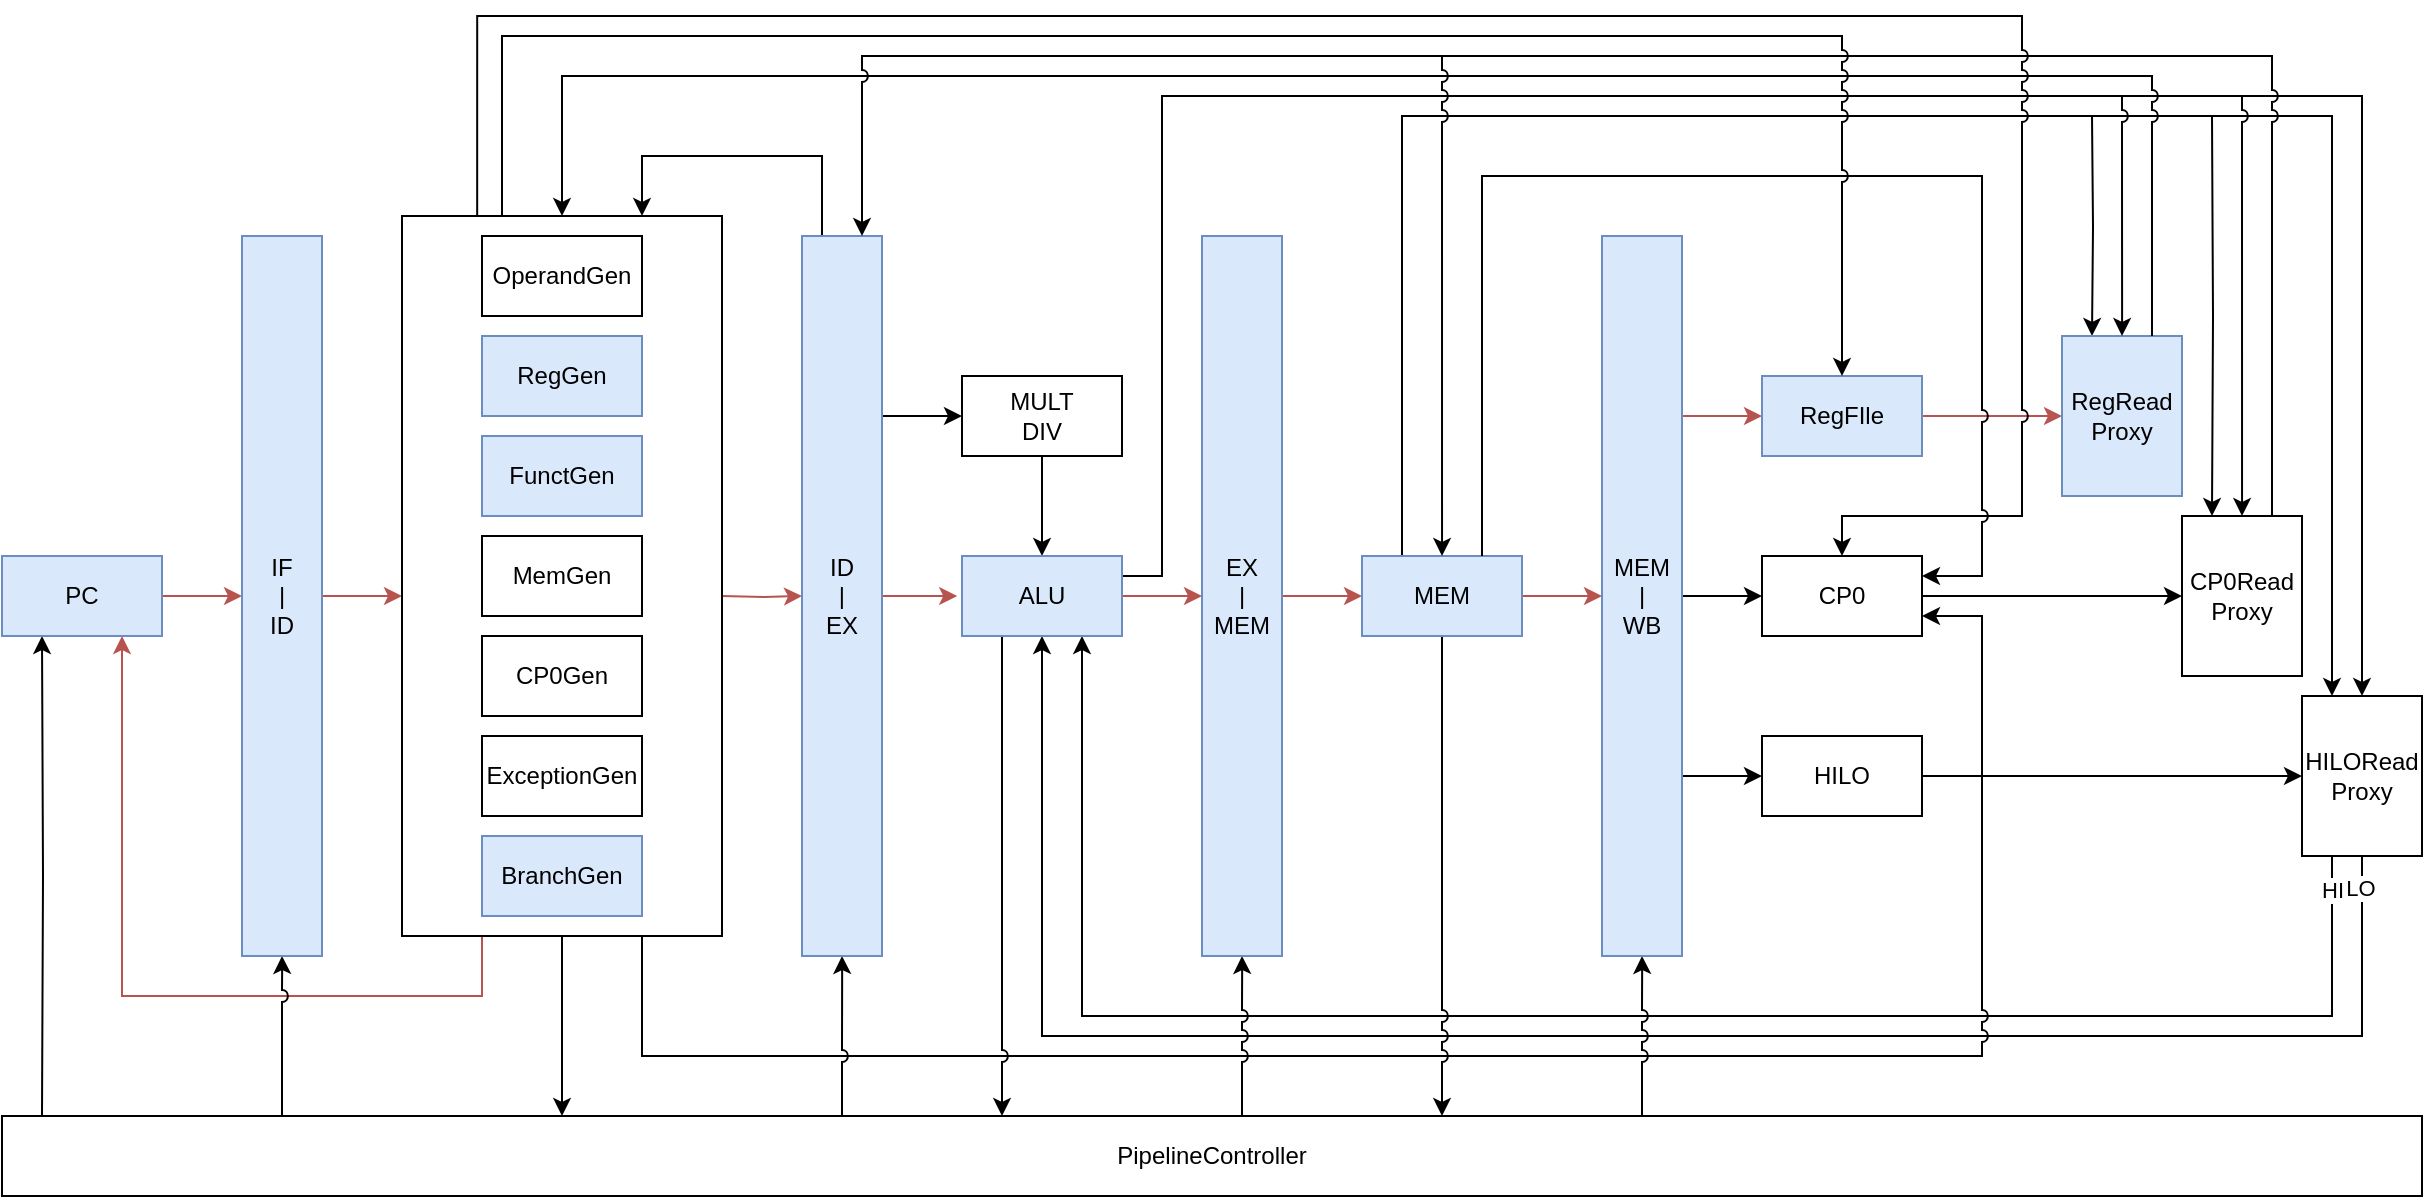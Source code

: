 <mxfile version="14.4.3" type="github">
  <diagram id="Vwi1EXBxK2TPIhp4Lb0i" name="Page-1">
    <mxGraphModel dx="884" dy="743" grid="1" gridSize="10" guides="1" tooltips="1" connect="1" arrows="1" fold="1" page="1" pageScale="1" pageWidth="1654" pageHeight="1169" math="0" shadow="0">
      <root>
        <mxCell id="0" />
        <mxCell id="1" parent="0" />
        <mxCell id="5gjrMnYh9Ee4sZ9mC4aX-1" value="" style="endArrow=none;html=1;" edge="1" parent="1">
          <mxGeometry width="50" height="50" relative="1" as="geometry">
            <mxPoint x="1400" y="270" as="sourcePoint" />
            <mxPoint x="1460" y="270" as="targetPoint" />
          </mxGeometry>
        </mxCell>
        <mxCell id="5gjrMnYh9Ee4sZ9mC4aX-2" value="" style="endArrow=none;html=1;" edge="1" parent="1">
          <mxGeometry width="50" height="50" relative="1" as="geometry">
            <mxPoint x="1385" y="280" as="sourcePoint" />
            <mxPoint x="1445" y="280" as="targetPoint" />
          </mxGeometry>
        </mxCell>
        <mxCell id="5gjrMnYh9Ee4sZ9mC4aX-3" value="" style="endArrow=none;html=1;exitX=1;exitY=0.25;exitDx=0;exitDy=0;jumpStyle=arc;rounded=0;" edge="1" parent="1" source="5gjrMnYh9Ee4sZ9mC4aX-39">
          <mxGeometry width="50" height="50" relative="1" as="geometry">
            <mxPoint x="900" y="380" as="sourcePoint" />
            <mxPoint x="1401.333" y="270" as="targetPoint" />
            <Array as="points">
              <mxPoint x="920" y="510" />
              <mxPoint x="920" y="270" />
            </Array>
          </mxGeometry>
        </mxCell>
        <mxCell id="5gjrMnYh9Ee4sZ9mC4aX-4" value="" style="endArrow=none;html=1;exitX=0.25;exitY=0;exitDx=0;exitDy=0;rounded=0;" edge="1" parent="1" source="5gjrMnYh9Ee4sZ9mC4aX-42">
          <mxGeometry width="50" height="50" relative="1" as="geometry">
            <mxPoint x="1035" y="500" as="sourcePoint" />
            <mxPoint x="1385" y="280" as="targetPoint" />
            <Array as="points">
              <mxPoint x="1040" y="280" />
            </Array>
          </mxGeometry>
        </mxCell>
        <mxCell id="5gjrMnYh9Ee4sZ9mC4aX-5" style="edgeStyle=orthogonalEdgeStyle;rounded=0;orthogonalLoop=1;jettySize=auto;html=1;exitX=0.5;exitY=1;exitDx=0;exitDy=0;entryX=0.5;entryY=1;entryDx=0;entryDy=0;" edge="1" parent="1" source="5gjrMnYh9Ee4sZ9mC4aX-53" target="5gjrMnYh9Ee4sZ9mC4aX-39">
          <mxGeometry relative="1" as="geometry">
            <Array as="points">
              <mxPoint x="1520" y="740" />
              <mxPoint x="860" y="740" />
            </Array>
          </mxGeometry>
        </mxCell>
        <mxCell id="5gjrMnYh9Ee4sZ9mC4aX-6" value="LO" style="edgeLabel;html=1;align=center;verticalAlign=middle;resizable=0;points=[];" vertex="1" connectable="0" parent="5gjrMnYh9Ee4sZ9mC4aX-5">
          <mxGeometry x="-0.967" y="-1" relative="1" as="geometry">
            <mxPoint as="offset" />
          </mxGeometry>
        </mxCell>
        <mxCell id="5gjrMnYh9Ee4sZ9mC4aX-7" style="edgeStyle=orthogonalEdgeStyle;rounded=0;orthogonalLoop=1;jettySize=auto;html=1;exitX=0.25;exitY=1;exitDx=0;exitDy=0;entryX=0.75;entryY=1;entryDx=0;entryDy=0;" edge="1" parent="1" source="5gjrMnYh9Ee4sZ9mC4aX-53" target="5gjrMnYh9Ee4sZ9mC4aX-39">
          <mxGeometry relative="1" as="geometry">
            <Array as="points">
              <mxPoint x="1505" y="730" />
              <mxPoint x="880" y="730" />
            </Array>
          </mxGeometry>
        </mxCell>
        <mxCell id="5gjrMnYh9Ee4sZ9mC4aX-8" value="HI" style="edgeLabel;html=1;align=center;verticalAlign=middle;resizable=0;points=[];" vertex="1" connectable="0" parent="5gjrMnYh9Ee4sZ9mC4aX-7">
          <mxGeometry x="-0.962" relative="1" as="geometry">
            <mxPoint as="offset" />
          </mxGeometry>
        </mxCell>
        <mxCell id="5gjrMnYh9Ee4sZ9mC4aX-9" style="edgeStyle=orthogonalEdgeStyle;rounded=0;orthogonalLoop=1;jettySize=auto;html=1;entryX=0.75;entryY=1;entryDx=0;entryDy=0;fillColor=#f8cecc;strokeColor=#b85450;" edge="1" parent="1" source="5gjrMnYh9Ee4sZ9mC4aX-59" target="5gjrMnYh9Ee4sZ9mC4aX-16">
          <mxGeometry relative="1" as="geometry">
            <Array as="points">
              <mxPoint x="580" y="720" />
              <mxPoint x="400" y="720" />
            </Array>
            <mxPoint x="560" y="710" as="sourcePoint" />
          </mxGeometry>
        </mxCell>
        <mxCell id="5gjrMnYh9Ee4sZ9mC4aX-10" style="edgeStyle=orthogonalEdgeStyle;rounded=0;orthogonalLoop=1;jettySize=auto;html=1;entryX=1;entryY=0.75;entryDx=0;entryDy=0;jumpStyle=arc;" edge="1" parent="1" source="5gjrMnYh9Ee4sZ9mC4aX-59" target="5gjrMnYh9Ee4sZ9mC4aX-46">
          <mxGeometry relative="1" as="geometry">
            <Array as="points">
              <mxPoint x="660" y="750" />
              <mxPoint x="1330" y="750" />
              <mxPoint x="1330" y="530" />
            </Array>
            <mxPoint x="680" y="730" as="sourcePoint" />
          </mxGeometry>
        </mxCell>
        <mxCell id="5gjrMnYh9Ee4sZ9mC4aX-11" style="edgeStyle=orthogonalEdgeStyle;rounded=0;orthogonalLoop=1;jettySize=auto;html=1;jumpStyle=arc;" edge="1" parent="1" target="5gjrMnYh9Ee4sZ9mC4aX-53">
          <mxGeometry relative="1" as="geometry">
            <Array as="points">
              <mxPoint x="1520" y="270" />
            </Array>
            <mxPoint x="1460" y="270" as="sourcePoint" />
          </mxGeometry>
        </mxCell>
        <mxCell id="5gjrMnYh9Ee4sZ9mC4aX-12" style="edgeStyle=orthogonalEdgeStyle;rounded=0;orthogonalLoop=1;jettySize=auto;html=1;entryX=0.25;entryY=0;entryDx=0;entryDy=0;endFill=1;snapToPoint=0;" edge="1" parent="1" target="5gjrMnYh9Ee4sZ9mC4aX-53">
          <mxGeometry relative="1" as="geometry">
            <Array as="points">
              <mxPoint x="1505" y="280" />
            </Array>
            <mxPoint x="1445" y="280" as="sourcePoint" />
          </mxGeometry>
        </mxCell>
        <mxCell id="5gjrMnYh9Ee4sZ9mC4aX-13" value="PipelineController" style="rounded=0;whiteSpace=wrap;html=1;direction=south;" vertex="1" parent="1">
          <mxGeometry x="340" y="780" width="1210" height="40" as="geometry" />
        </mxCell>
        <mxCell id="5gjrMnYh9Ee4sZ9mC4aX-14" style="edgeStyle=orthogonalEdgeStyle;rounded=0;orthogonalLoop=1;jettySize=auto;html=1;exitX=1;exitY=0.5;exitDx=0;exitDy=0;fillColor=#f8cecc;strokeColor=#b85450;" edge="1" parent="1" source="5gjrMnYh9Ee4sZ9mC4aX-16" target="5gjrMnYh9Ee4sZ9mC4aX-19">
          <mxGeometry relative="1" as="geometry" />
        </mxCell>
        <mxCell id="5gjrMnYh9Ee4sZ9mC4aX-15" style="edgeStyle=orthogonalEdgeStyle;rounded=0;orthogonalLoop=1;jettySize=auto;html=1;entryX=0.25;entryY=1;entryDx=0;entryDy=0;" edge="1" parent="1" target="5gjrMnYh9Ee4sZ9mC4aX-16">
          <mxGeometry relative="1" as="geometry">
            <mxPoint x="360" y="780" as="sourcePoint" />
          </mxGeometry>
        </mxCell>
        <mxCell id="5gjrMnYh9Ee4sZ9mC4aX-16" value="PC" style="rounded=0;whiteSpace=wrap;html=1;fillColor=#dae8fc;strokeColor=#6c8ebf;" vertex="1" parent="1">
          <mxGeometry x="340" y="500" width="80" height="40" as="geometry" />
        </mxCell>
        <mxCell id="5gjrMnYh9Ee4sZ9mC4aX-17" style="edgeStyle=orthogonalEdgeStyle;rounded=0;orthogonalLoop=1;jettySize=auto;html=1;exitX=1;exitY=0.5;exitDx=0;exitDy=0;entryX=0;entryY=0.5;entryDx=0;entryDy=0;fillColor=#f8cecc;strokeColor=#b85450;" edge="1" parent="1" source="5gjrMnYh9Ee4sZ9mC4aX-19">
          <mxGeometry relative="1" as="geometry">
            <mxPoint x="540" y="520" as="targetPoint" />
          </mxGeometry>
        </mxCell>
        <mxCell id="5gjrMnYh9Ee4sZ9mC4aX-18" style="edgeStyle=orthogonalEdgeStyle;rounded=0;orthogonalLoop=1;jettySize=auto;html=1;entryX=0.5;entryY=1;entryDx=0;entryDy=0;jumpStyle=arc;" edge="1" parent="1" target="5gjrMnYh9Ee4sZ9mC4aX-19">
          <mxGeometry relative="1" as="geometry">
            <mxPoint x="480" y="780" as="sourcePoint" />
          </mxGeometry>
        </mxCell>
        <mxCell id="5gjrMnYh9Ee4sZ9mC4aX-19" value="IF&lt;br&gt;|&lt;br&gt;ID" style="rounded=0;whiteSpace=wrap;html=1;fillColor=#dae8fc;strokeColor=#6c8ebf;" vertex="1" parent="1">
          <mxGeometry x="460" y="340" width="40" height="360" as="geometry" />
        </mxCell>
        <mxCell id="5gjrMnYh9Ee4sZ9mC4aX-20" style="edgeStyle=orthogonalEdgeStyle;rounded=0;orthogonalLoop=1;jettySize=auto;html=1;exitX=1;exitY=0.25;exitDx=0;exitDy=0;entryX=0;entryY=0.5;entryDx=0;entryDy=0;" edge="1" parent="1" source="5gjrMnYh9Ee4sZ9mC4aX-24" target="5gjrMnYh9Ee4sZ9mC4aX-36">
          <mxGeometry relative="1" as="geometry" />
        </mxCell>
        <mxCell id="5gjrMnYh9Ee4sZ9mC4aX-21" style="edgeStyle=orthogonalEdgeStyle;rounded=0;orthogonalLoop=1;jettySize=auto;html=1;exitX=1;exitY=0.5;exitDx=0;exitDy=0;entryX=-0.03;entryY=0.482;entryDx=0;entryDy=0;entryPerimeter=0;fillColor=#f8cecc;strokeColor=#b85450;" edge="1" parent="1" source="5gjrMnYh9Ee4sZ9mC4aX-24" target="5gjrMnYh9Ee4sZ9mC4aX-39">
          <mxGeometry relative="1" as="geometry" />
        </mxCell>
        <mxCell id="5gjrMnYh9Ee4sZ9mC4aX-22" style="edgeStyle=orthogonalEdgeStyle;rounded=0;orthogonalLoop=1;jettySize=auto;html=1;entryX=0.5;entryY=1;entryDx=0;entryDy=0;jumpStyle=arc;" edge="1" parent="1" target="5gjrMnYh9Ee4sZ9mC4aX-24">
          <mxGeometry relative="1" as="geometry">
            <mxPoint x="760" y="780" as="sourcePoint" />
          </mxGeometry>
        </mxCell>
        <mxCell id="5gjrMnYh9Ee4sZ9mC4aX-23" style="edgeStyle=orthogonalEdgeStyle;rounded=0;orthogonalLoop=1;jettySize=auto;html=1;exitX=0.25;exitY=0;exitDx=0;exitDy=0;entryX=0.75;entryY=0;entryDx=0;entryDy=0;" edge="1" parent="1" source="5gjrMnYh9Ee4sZ9mC4aX-24" target="5gjrMnYh9Ee4sZ9mC4aX-59">
          <mxGeometry relative="1" as="geometry">
            <Array as="points">
              <mxPoint x="750" y="300" />
              <mxPoint x="660" y="300" />
            </Array>
            <mxPoint x="680" y="300" as="targetPoint" />
          </mxGeometry>
        </mxCell>
        <mxCell id="5gjrMnYh9Ee4sZ9mC4aX-24" value="ID&lt;br&gt;|&lt;br&gt;EX" style="rounded=0;whiteSpace=wrap;html=1;fillColor=#dae8fc;strokeColor=#6c8ebf;" vertex="1" parent="1">
          <mxGeometry x="740" y="340" width="40" height="360" as="geometry" />
        </mxCell>
        <mxCell id="5gjrMnYh9Ee4sZ9mC4aX-25" style="edgeStyle=orthogonalEdgeStyle;rounded=0;orthogonalLoop=1;jettySize=auto;html=1;exitX=1;exitY=0.5;exitDx=0;exitDy=0;entryX=0;entryY=0.5;entryDx=0;entryDy=0;fillColor=#f8cecc;strokeColor=#b85450;" edge="1" parent="1" source="5gjrMnYh9Ee4sZ9mC4aX-27" target="5gjrMnYh9Ee4sZ9mC4aX-42">
          <mxGeometry relative="1" as="geometry" />
        </mxCell>
        <mxCell id="5gjrMnYh9Ee4sZ9mC4aX-26" style="edgeStyle=orthogonalEdgeStyle;rounded=0;orthogonalLoop=1;jettySize=auto;html=1;entryX=0.5;entryY=1;entryDx=0;entryDy=0;jumpStyle=arc;" edge="1" parent="1" target="5gjrMnYh9Ee4sZ9mC4aX-27">
          <mxGeometry relative="1" as="geometry">
            <mxPoint x="960" y="780" as="sourcePoint" />
          </mxGeometry>
        </mxCell>
        <mxCell id="5gjrMnYh9Ee4sZ9mC4aX-27" value="EX&lt;br&gt;|&lt;br&gt;MEM" style="rounded=0;whiteSpace=wrap;html=1;fillColor=#dae8fc;strokeColor=#6c8ebf;" vertex="1" parent="1">
          <mxGeometry x="940" y="340" width="40" height="360" as="geometry" />
        </mxCell>
        <mxCell id="5gjrMnYh9Ee4sZ9mC4aX-28" style="edgeStyle=orthogonalEdgeStyle;rounded=0;orthogonalLoop=1;jettySize=auto;html=1;exitX=1;exitY=0.5;exitDx=0;exitDy=0;entryX=0;entryY=0.5;entryDx=0;entryDy=0;" edge="1" parent="1" source="5gjrMnYh9Ee4sZ9mC4aX-32" target="5gjrMnYh9Ee4sZ9mC4aX-46">
          <mxGeometry relative="1" as="geometry" />
        </mxCell>
        <mxCell id="5gjrMnYh9Ee4sZ9mC4aX-29" style="edgeStyle=orthogonalEdgeStyle;rounded=0;orthogonalLoop=1;jettySize=auto;html=1;exitX=1;exitY=0.25;exitDx=0;exitDy=0;entryX=0;entryY=0.5;entryDx=0;entryDy=0;fillColor=#f8cecc;strokeColor=#b85450;" edge="1" parent="1" source="5gjrMnYh9Ee4sZ9mC4aX-32" target="5gjrMnYh9Ee4sZ9mC4aX-44">
          <mxGeometry relative="1" as="geometry" />
        </mxCell>
        <mxCell id="5gjrMnYh9Ee4sZ9mC4aX-30" style="edgeStyle=orthogonalEdgeStyle;rounded=0;orthogonalLoop=1;jettySize=auto;html=1;exitX=1;exitY=0.75;exitDx=0;exitDy=0;entryX=0;entryY=0.5;entryDx=0;entryDy=0;" edge="1" parent="1" source="5gjrMnYh9Ee4sZ9mC4aX-32" target="5gjrMnYh9Ee4sZ9mC4aX-48">
          <mxGeometry relative="1" as="geometry" />
        </mxCell>
        <mxCell id="5gjrMnYh9Ee4sZ9mC4aX-31" style="edgeStyle=orthogonalEdgeStyle;rounded=0;orthogonalLoop=1;jettySize=auto;html=1;entryX=0.5;entryY=1;entryDx=0;entryDy=0;jumpStyle=arc;" edge="1" parent="1" target="5gjrMnYh9Ee4sZ9mC4aX-32">
          <mxGeometry relative="1" as="geometry">
            <mxPoint x="1160" y="780" as="sourcePoint" />
          </mxGeometry>
        </mxCell>
        <mxCell id="5gjrMnYh9Ee4sZ9mC4aX-32" value="MEM&lt;br&gt;|&lt;br&gt;WB" style="rounded=0;whiteSpace=wrap;html=1;fillColor=#dae8fc;strokeColor=#6c8ebf;" vertex="1" parent="1">
          <mxGeometry x="1140" y="340" width="40" height="360" as="geometry" />
        </mxCell>
        <mxCell id="5gjrMnYh9Ee4sZ9mC4aX-33" style="edgeStyle=orthogonalEdgeStyle;rounded=0;orthogonalLoop=1;jettySize=auto;html=1;exitX=1;exitY=0.5;exitDx=0;exitDy=0;entryX=0;entryY=0.5;entryDx=0;entryDy=0;fillColor=#f8cecc;strokeColor=#b85450;" edge="1" parent="1" target="5gjrMnYh9Ee4sZ9mC4aX-24">
          <mxGeometry relative="1" as="geometry">
            <mxPoint x="700" y="520" as="sourcePoint" />
          </mxGeometry>
        </mxCell>
        <mxCell id="5gjrMnYh9Ee4sZ9mC4aX-34" style="edgeStyle=orthogonalEdgeStyle;rounded=0;orthogonalLoop=1;jettySize=auto;html=1;exitX=0.5;exitY=1;exitDx=0;exitDy=0;" edge="1" parent="1" source="5gjrMnYh9Ee4sZ9mC4aX-59">
          <mxGeometry relative="1" as="geometry">
            <mxPoint x="660" y="720" as="sourcePoint" />
            <mxPoint x="620" y="780" as="targetPoint" />
            <Array as="points">
              <mxPoint x="620" y="780" />
            </Array>
          </mxGeometry>
        </mxCell>
        <mxCell id="5gjrMnYh9Ee4sZ9mC4aX-35" style="edgeStyle=orthogonalEdgeStyle;rounded=0;orthogonalLoop=1;jettySize=auto;html=1;exitX=0.5;exitY=1;exitDx=0;exitDy=0;entryX=0.5;entryY=0;entryDx=0;entryDy=0;" edge="1" parent="1" source="5gjrMnYh9Ee4sZ9mC4aX-36" target="5gjrMnYh9Ee4sZ9mC4aX-39">
          <mxGeometry relative="1" as="geometry" />
        </mxCell>
        <mxCell id="5gjrMnYh9Ee4sZ9mC4aX-36" value="MULT&lt;br&gt;DIV" style="rounded=0;whiteSpace=wrap;html=1;" vertex="1" parent="1">
          <mxGeometry x="820" y="410" width="80" height="40" as="geometry" />
        </mxCell>
        <mxCell id="5gjrMnYh9Ee4sZ9mC4aX-37" style="edgeStyle=orthogonalEdgeStyle;rounded=0;orthogonalLoop=1;jettySize=auto;html=1;exitX=1;exitY=0.5;exitDx=0;exitDy=0;entryX=0;entryY=0.5;entryDx=0;entryDy=0;fillColor=#f8cecc;strokeColor=#b85450;" edge="1" parent="1" source="5gjrMnYh9Ee4sZ9mC4aX-39" target="5gjrMnYh9Ee4sZ9mC4aX-27">
          <mxGeometry relative="1" as="geometry" />
        </mxCell>
        <mxCell id="5gjrMnYh9Ee4sZ9mC4aX-38" style="edgeStyle=orthogonalEdgeStyle;rounded=0;orthogonalLoop=1;jettySize=auto;html=1;exitX=0.25;exitY=1;exitDx=0;exitDy=0;jumpStyle=arc;" edge="1" parent="1" source="5gjrMnYh9Ee4sZ9mC4aX-39">
          <mxGeometry relative="1" as="geometry">
            <mxPoint x="840" y="780" as="targetPoint" />
          </mxGeometry>
        </mxCell>
        <mxCell id="5gjrMnYh9Ee4sZ9mC4aX-39" value="ALU" style="rounded=0;whiteSpace=wrap;html=1;fillColor=#dae8fc;strokeColor=#6c8ebf;" vertex="1" parent="1">
          <mxGeometry x="820" y="500" width="80" height="40" as="geometry" />
        </mxCell>
        <mxCell id="5gjrMnYh9Ee4sZ9mC4aX-40" style="edgeStyle=orthogonalEdgeStyle;rounded=0;orthogonalLoop=1;jettySize=auto;html=1;exitX=1;exitY=0.5;exitDx=0;exitDy=0;entryX=0;entryY=0.5;entryDx=0;entryDy=0;fillColor=#f8cecc;strokeColor=#b85450;" edge="1" parent="1" source="5gjrMnYh9Ee4sZ9mC4aX-42" target="5gjrMnYh9Ee4sZ9mC4aX-32">
          <mxGeometry relative="1" as="geometry" />
        </mxCell>
        <mxCell id="5gjrMnYh9Ee4sZ9mC4aX-41" style="edgeStyle=orthogonalEdgeStyle;rounded=0;orthogonalLoop=1;jettySize=auto;html=1;exitX=0.5;exitY=1;exitDx=0;exitDy=0;jumpStyle=arc;" edge="1" parent="1" source="5gjrMnYh9Ee4sZ9mC4aX-42">
          <mxGeometry relative="1" as="geometry">
            <mxPoint x="1060" y="780" as="targetPoint" />
          </mxGeometry>
        </mxCell>
        <mxCell id="5gjrMnYh9Ee4sZ9mC4aX-42" value="MEM" style="rounded=0;whiteSpace=wrap;html=1;fillColor=#dae8fc;strokeColor=#6c8ebf;" vertex="1" parent="1">
          <mxGeometry x="1020" y="500" width="80" height="40" as="geometry" />
        </mxCell>
        <mxCell id="5gjrMnYh9Ee4sZ9mC4aX-43" style="edgeStyle=orthogonalEdgeStyle;rounded=0;orthogonalLoop=1;jettySize=auto;html=1;exitX=1;exitY=0.5;exitDx=0;exitDy=0;entryX=0;entryY=0.5;entryDx=0;entryDy=0;fillColor=#f8cecc;strokeColor=#b85450;" edge="1" parent="1" source="5gjrMnYh9Ee4sZ9mC4aX-44" target="5gjrMnYh9Ee4sZ9mC4aX-50">
          <mxGeometry relative="1" as="geometry" />
        </mxCell>
        <mxCell id="5gjrMnYh9Ee4sZ9mC4aX-44" value="RegFIle" style="rounded=0;whiteSpace=wrap;html=1;fillColor=#dae8fc;strokeColor=#6c8ebf;" vertex="1" parent="1">
          <mxGeometry x="1220" y="410" width="80" height="40" as="geometry" />
        </mxCell>
        <mxCell id="5gjrMnYh9Ee4sZ9mC4aX-45" style="edgeStyle=orthogonalEdgeStyle;rounded=0;orthogonalLoop=1;jettySize=auto;html=1;exitX=1;exitY=0.5;exitDx=0;exitDy=0;entryX=0;entryY=0.5;entryDx=0;entryDy=0;" edge="1" parent="1" source="5gjrMnYh9Ee4sZ9mC4aX-46" target="5gjrMnYh9Ee4sZ9mC4aX-52">
          <mxGeometry relative="1" as="geometry" />
        </mxCell>
        <mxCell id="5gjrMnYh9Ee4sZ9mC4aX-46" value="CP0" style="rounded=0;whiteSpace=wrap;html=1;" vertex="1" parent="1">
          <mxGeometry x="1220" y="500" width="80" height="40" as="geometry" />
        </mxCell>
        <mxCell id="5gjrMnYh9Ee4sZ9mC4aX-47" style="edgeStyle=orthogonalEdgeStyle;rounded=0;orthogonalLoop=1;jettySize=auto;html=1;exitX=1;exitY=0.5;exitDx=0;exitDy=0;entryX=0;entryY=0.5;entryDx=0;entryDy=0;" edge="1" parent="1" source="5gjrMnYh9Ee4sZ9mC4aX-48" target="5gjrMnYh9Ee4sZ9mC4aX-53">
          <mxGeometry relative="1" as="geometry" />
        </mxCell>
        <mxCell id="5gjrMnYh9Ee4sZ9mC4aX-48" value="HILO" style="rounded=0;whiteSpace=wrap;html=1;" vertex="1" parent="1">
          <mxGeometry x="1220" y="590" width="80" height="40" as="geometry" />
        </mxCell>
        <mxCell id="5gjrMnYh9Ee4sZ9mC4aX-49" style="edgeStyle=orthogonalEdgeStyle;rounded=0;orthogonalLoop=1;jettySize=auto;html=1;exitX=0.25;exitY=0;exitDx=0;exitDy=0;entryX=0.25;entryY=0;entryDx=0;entryDy=0;" edge="1" parent="1" target="5gjrMnYh9Ee4sZ9mC4aX-50">
          <mxGeometry relative="1" as="geometry">
            <mxPoint x="1385" y="280" as="sourcePoint" />
          </mxGeometry>
        </mxCell>
        <mxCell id="5gjrMnYh9Ee4sZ9mC4aX-50" value="RegRead&lt;br&gt;Proxy" style="rounded=0;whiteSpace=wrap;html=1;fillColor=#dae8fc;strokeColor=#6c8ebf;" vertex="1" parent="1">
          <mxGeometry x="1370" y="390" width="60" height="80" as="geometry" />
        </mxCell>
        <mxCell id="5gjrMnYh9Ee4sZ9mC4aX-51" style="edgeStyle=orthogonalEdgeStyle;rounded=0;orthogonalLoop=1;jettySize=auto;html=1;exitX=0.25;exitY=0;exitDx=0;exitDy=0;entryX=0.25;entryY=0;entryDx=0;entryDy=0;" edge="1" parent="1" target="5gjrMnYh9Ee4sZ9mC4aX-52">
          <mxGeometry relative="1" as="geometry">
            <mxPoint x="1445" y="280" as="sourcePoint" />
          </mxGeometry>
        </mxCell>
        <mxCell id="5gjrMnYh9Ee4sZ9mC4aX-52" value="CP0Read&lt;br&gt;Proxy" style="rounded=0;whiteSpace=wrap;html=1;" vertex="1" parent="1">
          <mxGeometry x="1430" y="480" width="60" height="80" as="geometry" />
        </mxCell>
        <mxCell id="5gjrMnYh9Ee4sZ9mC4aX-53" value="HILORead&lt;br&gt;Proxy" style="rounded=0;whiteSpace=wrap;html=1;" vertex="1" parent="1">
          <mxGeometry x="1490" y="570" width="60" height="80" as="geometry" />
        </mxCell>
        <mxCell id="5gjrMnYh9Ee4sZ9mC4aX-54" style="edgeStyle=orthogonalEdgeStyle;rounded=0;orthogonalLoop=1;jettySize=auto;html=1;exitX=0.5;exitY=0;exitDx=0;exitDy=0;entryX=0.5;entryY=0;entryDx=0;entryDy=0;jumpStyle=arc;" edge="1" parent="1" target="5gjrMnYh9Ee4sZ9mC4aX-50">
          <mxGeometry relative="1" as="geometry">
            <mxPoint x="1400" y="270" as="sourcePoint" />
          </mxGeometry>
        </mxCell>
        <mxCell id="5gjrMnYh9Ee4sZ9mC4aX-55" style="edgeStyle=orthogonalEdgeStyle;rounded=0;orthogonalLoop=1;jettySize=auto;html=1;exitX=0.5;exitY=0;exitDx=0;exitDy=0;entryX=0.5;entryY=0;entryDx=0;entryDy=0;jumpStyle=arc;" edge="1" parent="1" target="5gjrMnYh9Ee4sZ9mC4aX-52">
          <mxGeometry relative="1" as="geometry">
            <mxPoint x="1460" y="270" as="sourcePoint" />
          </mxGeometry>
        </mxCell>
        <mxCell id="5gjrMnYh9Ee4sZ9mC4aX-56" style="edgeStyle=orthogonalEdgeStyle;rounded=0;orthogonalLoop=1;jettySize=auto;html=1;exitX=0.75;exitY=0;exitDx=0;exitDy=0;jumpStyle=arc;entryX=0.5;entryY=0;entryDx=0;entryDy=0;" edge="1" parent="1" source="5gjrMnYh9Ee4sZ9mC4aX-50" target="5gjrMnYh9Ee4sZ9mC4aX-59">
          <mxGeometry relative="1" as="geometry">
            <Array as="points">
              <mxPoint x="1415" y="260" />
              <mxPoint x="620" y="260" />
            </Array>
            <mxPoint x="660" y="260" as="targetPoint" />
          </mxGeometry>
        </mxCell>
        <mxCell id="5gjrMnYh9Ee4sZ9mC4aX-57" style="edgeStyle=orthogonalEdgeStyle;rounded=0;orthogonalLoop=1;jettySize=auto;html=1;entryX=0.75;entryY=0;entryDx=0;entryDy=0;jumpStyle=arc;" edge="1" parent="1" target="5gjrMnYh9Ee4sZ9mC4aX-24">
          <mxGeometry relative="1" as="geometry">
            <Array as="points">
              <mxPoint x="770" y="250" />
            </Array>
            <mxPoint x="1060" y="250" as="sourcePoint" />
          </mxGeometry>
        </mxCell>
        <mxCell id="5gjrMnYh9Ee4sZ9mC4aX-58" style="edgeStyle=orthogonalEdgeStyle;rounded=0;orthogonalLoop=1;jettySize=auto;html=1;entryX=0.5;entryY=0;entryDx=0;entryDy=0;jumpStyle=arc;" edge="1" parent="1" target="5gjrMnYh9Ee4sZ9mC4aX-42">
          <mxGeometry relative="1" as="geometry">
            <mxPoint x="1060" y="250" as="sourcePoint" />
          </mxGeometry>
        </mxCell>
        <mxCell id="5gjrMnYh9Ee4sZ9mC4aX-59" value="&lt;blockquote style=&quot;margin: 0 0 0 40px ; border: none ; padding: 0px&quot;&gt;&lt;/blockquote&gt;" style="rounded=0;whiteSpace=wrap;html=1;align=left;" vertex="1" parent="1">
          <mxGeometry x="540" y="330" width="160" height="360" as="geometry" />
        </mxCell>
        <mxCell id="5gjrMnYh9Ee4sZ9mC4aX-60" value="OperandGen" style="rounded=0;whiteSpace=wrap;html=1;" vertex="1" parent="1">
          <mxGeometry x="580" y="340" width="80" height="40" as="geometry" />
        </mxCell>
        <mxCell id="5gjrMnYh9Ee4sZ9mC4aX-61" value="CP0Gen" style="rounded=0;whiteSpace=wrap;html=1;" vertex="1" parent="1">
          <mxGeometry x="580" y="540" width="80" height="40" as="geometry" />
        </mxCell>
        <mxCell id="5gjrMnYh9Ee4sZ9mC4aX-62" value="ExceptionGen" style="rounded=0;whiteSpace=wrap;html=1;" vertex="1" parent="1">
          <mxGeometry x="580" y="590" width="80" height="40" as="geometry" />
        </mxCell>
        <mxCell id="5gjrMnYh9Ee4sZ9mC4aX-63" value="FunctGen" style="rounded=0;whiteSpace=wrap;html=1;fillColor=#dae8fc;strokeColor=#6c8ebf;" vertex="1" parent="1">
          <mxGeometry x="580" y="440" width="80" height="40" as="geometry" />
        </mxCell>
        <mxCell id="5gjrMnYh9Ee4sZ9mC4aX-64" value="MemGen" style="rounded=0;whiteSpace=wrap;html=1;" vertex="1" parent="1">
          <mxGeometry x="580" y="490" width="80" height="40" as="geometry" />
        </mxCell>
        <mxCell id="5gjrMnYh9Ee4sZ9mC4aX-65" value="BranchGen" style="rounded=0;whiteSpace=wrap;html=1;fillColor=#dae8fc;strokeColor=#6c8ebf;" vertex="1" parent="1">
          <mxGeometry x="580" y="640" width="80" height="40" as="geometry" />
        </mxCell>
        <mxCell id="5gjrMnYh9Ee4sZ9mC4aX-66" value="RegGen" style="rounded=0;whiteSpace=wrap;html=1;fillColor=#dae8fc;strokeColor=#6c8ebf;" vertex="1" parent="1">
          <mxGeometry x="580" y="390" width="80" height="40" as="geometry" />
        </mxCell>
        <mxCell id="5gjrMnYh9Ee4sZ9mC4aX-67" style="edgeStyle=orthogonalEdgeStyle;rounded=0;orthogonalLoop=1;jettySize=auto;html=1;exitX=0.5;exitY=1;exitDx=0;exitDy=0;" edge="1" parent="1" source="5gjrMnYh9Ee4sZ9mC4aX-59" target="5gjrMnYh9Ee4sZ9mC4aX-59">
          <mxGeometry x="540" y="330" as="geometry" />
        </mxCell>
        <mxCell id="5gjrMnYh9Ee4sZ9mC4aX-68" value="" style="endArrow=none;html=1;entryX=0.75;entryY=0;entryDx=0;entryDy=0;rounded=0;jumpStyle=arc;" edge="1" parent="1" target="5gjrMnYh9Ee4sZ9mC4aX-52">
          <mxGeometry width="50" height="50" relative="1" as="geometry">
            <mxPoint x="1060" y="250" as="sourcePoint" />
            <mxPoint x="1280" y="470" as="targetPoint" />
            <Array as="points">
              <mxPoint x="1475" y="250" />
            </Array>
          </mxGeometry>
        </mxCell>
        <mxCell id="5gjrMnYh9Ee4sZ9mC4aX-69" style="edgeStyle=orthogonalEdgeStyle;rounded=0;jumpStyle=arc;orthogonalLoop=1;jettySize=auto;html=1;exitX=0.5;exitY=0;exitDx=0;exitDy=0;endFill=1;entryX=0.5;entryY=0;entryDx=0;entryDy=0;" edge="1" parent="1" target="5gjrMnYh9Ee4sZ9mC4aX-46">
          <mxGeometry relative="1" as="geometry">
            <mxPoint x="577.585" y="330" as="sourcePoint" />
            <Array as="points">
              <mxPoint x="578" y="230" />
              <mxPoint x="1350" y="230" />
              <mxPoint x="1350" y="480" />
              <mxPoint x="1260" y="480" />
            </Array>
          </mxGeometry>
        </mxCell>
        <mxCell id="5gjrMnYh9Ee4sZ9mC4aX-70" style="edgeStyle=orthogonalEdgeStyle;rounded=0;orthogonalLoop=1;jettySize=auto;html=1;exitX=0.75;exitY=0;exitDx=0;exitDy=0;entryX=1;entryY=0.25;entryDx=0;entryDy=0;jumpStyle=arc;" edge="1" parent="1" source="5gjrMnYh9Ee4sZ9mC4aX-42" target="5gjrMnYh9Ee4sZ9mC4aX-46">
          <mxGeometry relative="1" as="geometry">
            <Array as="points">
              <mxPoint x="1080" y="310" />
              <mxPoint x="1330" y="310" />
              <mxPoint x="1330" y="510" />
            </Array>
          </mxGeometry>
        </mxCell>
        <mxCell id="5gjrMnYh9Ee4sZ9mC4aX-71" style="edgeStyle=orthogonalEdgeStyle;rounded=0;jumpStyle=arc;orthogonalLoop=1;jettySize=auto;html=1;entryX=0.5;entryY=0;entryDx=0;entryDy=0;endFill=1;" edge="1" parent="1" target="5gjrMnYh9Ee4sZ9mC4aX-44">
          <mxGeometry relative="1" as="geometry">
            <mxPoint x="590" y="330" as="sourcePoint" />
            <Array as="points">
              <mxPoint x="590" y="330" />
              <mxPoint x="590" y="240" />
              <mxPoint x="1260" y="240" />
            </Array>
          </mxGeometry>
        </mxCell>
      </root>
    </mxGraphModel>
  </diagram>
</mxfile>
